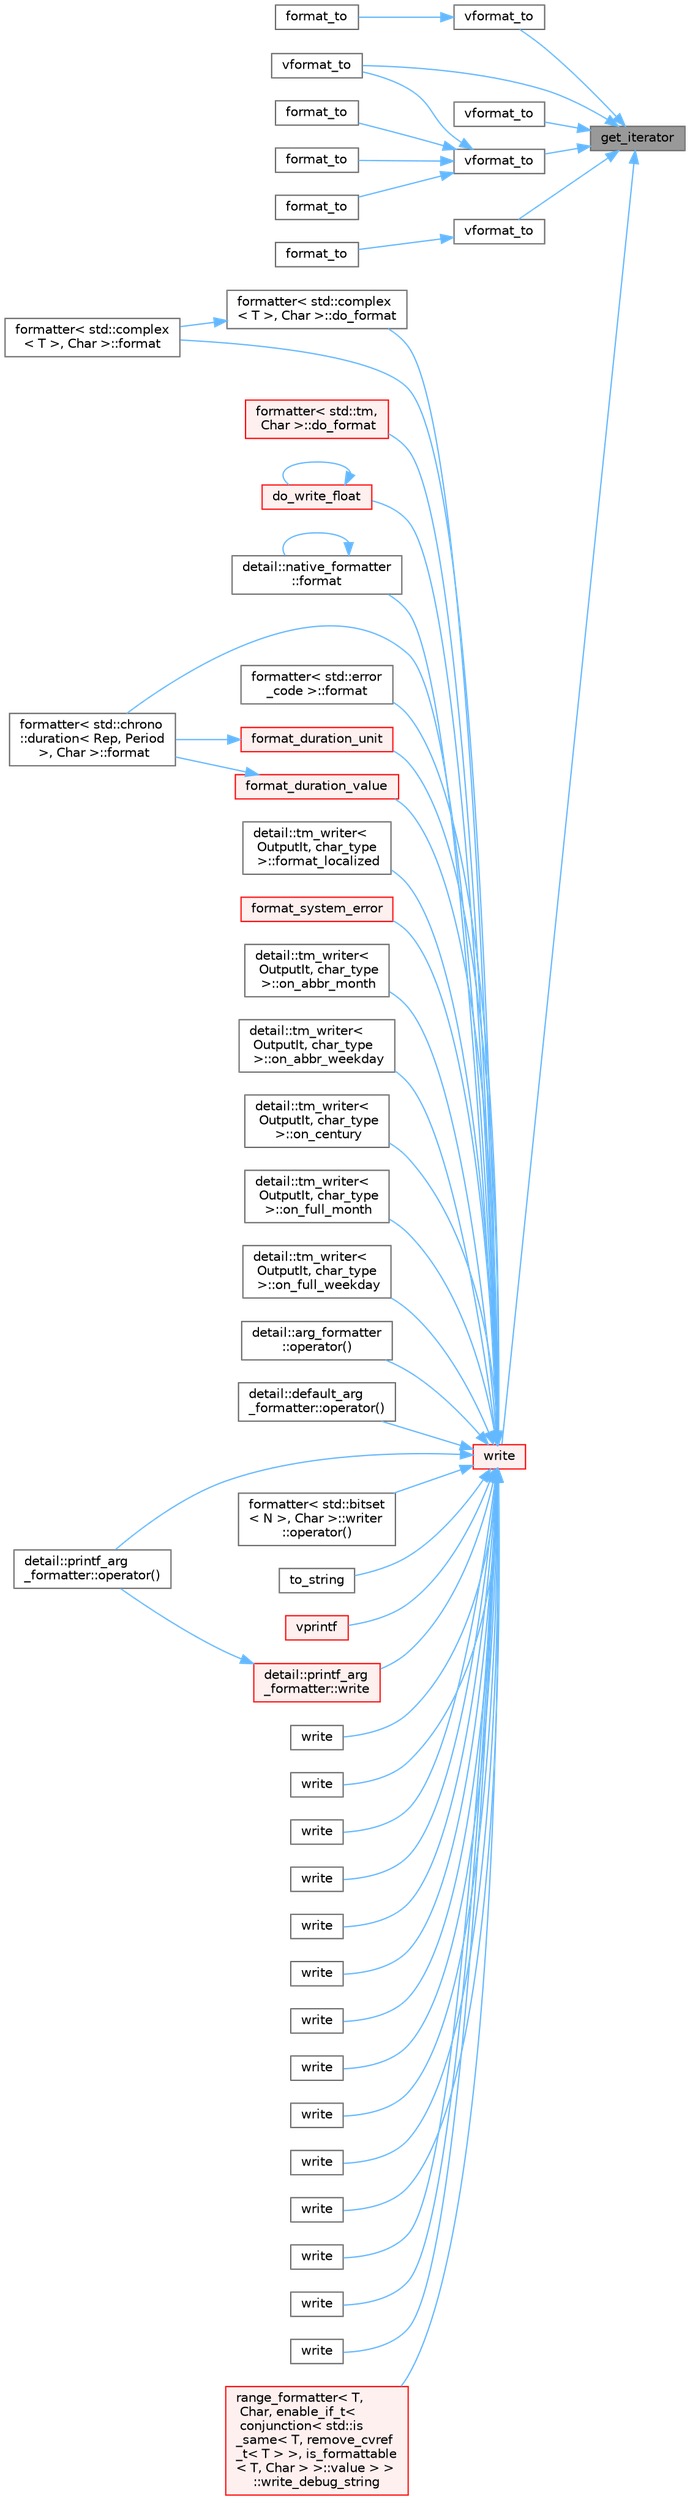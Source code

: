 digraph "get_iterator"
{
 // LATEX_PDF_SIZE
  bgcolor="transparent";
  edge [fontname=Helvetica,fontsize=10,labelfontname=Helvetica,labelfontsize=10];
  node [fontname=Helvetica,fontsize=10,shape=box,height=0.2,width=0.4];
  rankdir="RL";
  Node1 [id="Node000001",label="get_iterator",height=0.2,width=0.4,color="gray40", fillcolor="grey60", style="filled", fontcolor="black",tooltip=" "];
  Node1 -> Node2 [id="edge1_Node000001_Node000002",dir="back",color="steelblue1",style="solid",tooltip=" "];
  Node2 [id="Node000002",label="vformat_to",height=0.2,width=0.4,color="grey40", fillcolor="white", style="filled",URL="$base_8h.html#a3683dd5284154b2cc412c5623a3a850c",tooltip="Formats a string and writes the output to out."];
  Node2 -> Node3 [id="edge2_Node000002_Node000003",dir="back",color="steelblue1",style="solid",tooltip=" "];
  Node3 [id="Node000003",label="format_to",height=0.2,width=0.4,color="grey40", fillcolor="white", style="filled",URL="$base_8h.html#a497c119ac4dac361bf55a9fb042ee2c2",tooltip="Formats args according to specifications in fmt, writes the result to the output iterator out and ret..."];
  Node1 -> Node4 [id="edge3_Node000001_Node000004",dir="back",color="steelblue1",style="solid",tooltip=" "];
  Node4 [id="Node000004",label="vformat_to",height=0.2,width=0.4,color="grey40", fillcolor="white", style="filled",URL="$bundled_2xchar_8h.html#a1a0646f3642d3c1ec247cb338e545a0b",tooltip=" "];
  Node1 -> Node5 [id="edge4_Node000001_Node000005",dir="back",color="steelblue1",style="solid",tooltip=" "];
  Node5 [id="Node000005",label="vformat_to",height=0.2,width=0.4,color="grey40", fillcolor="white", style="filled",URL="$format_8h.html#a80f42f73e66590df585e070b03a69d04",tooltip=" "];
  Node1 -> Node6 [id="edge5_Node000001_Node000006",dir="back",color="steelblue1",style="solid",tooltip=" "];
  Node6 [id="Node000006",label="vformat_to",height=0.2,width=0.4,color="grey40", fillcolor="white", style="filled",URL="$bundled_2xchar_8h.html#a433f68e972a8ddf5675b13f5fa92e480",tooltip=" "];
  Node6 -> Node7 [id="edge6_Node000006_Node000007",dir="back",color="steelblue1",style="solid",tooltip=" "];
  Node7 [id="Node000007",label="format_to",height=0.2,width=0.4,color="grey40", fillcolor="white", style="filled",URL="$bundled_2xchar_8h.html#a04579fe003bdf7637c32b25c681ba4b3",tooltip=" "];
  Node6 -> Node8 [id="edge7_Node000006_Node000008",dir="back",color="steelblue1",style="solid",tooltip=" "];
  Node8 [id="Node000008",label="format_to",height=0.2,width=0.4,color="grey40", fillcolor="white", style="filled",URL="$bundled_2xchar_8h.html#a3dd5635f3fe4671a989c49645667211e",tooltip=" "];
  Node6 -> Node9 [id="edge8_Node000006_Node000009",dir="back",color="steelblue1",style="solid",tooltip=" "];
  Node9 [id="Node000009",label="format_to",height=0.2,width=0.4,color="grey40", fillcolor="white", style="filled",URL="$bundled_2xchar_8h.html#ab7b2c9ed92aa23cc709a845ba26f5fe3",tooltip=" "];
  Node6 -> Node4 [id="edge9_Node000006_Node000004",dir="back",color="steelblue1",style="solid",tooltip=" "];
  Node1 -> Node10 [id="edge10_Node000001_Node000010",dir="back",color="steelblue1",style="solid",tooltip=" "];
  Node10 [id="Node000010",label="vformat_to",height=0.2,width=0.4,color="grey40", fillcolor="white", style="filled",URL="$color_8h.html#add95bab1086ec068ceae9e3db35de979",tooltip="Formats a string with the given text_style and writes the output to out."];
  Node10 -> Node11 [id="edge11_Node000010_Node000011",dir="back",color="steelblue1",style="solid",tooltip=" "];
  Node11 [id="Node000011",label="format_to",height=0.2,width=0.4,color="grey40", fillcolor="white", style="filled",URL="$color_8h.html#a2be00b1ccd42c5d4b763bc9b6eb3e50a",tooltip="Formats arguments with the given text style, writes the result to the output iterator out and returns..."];
  Node1 -> Node12 [id="edge12_Node000001_Node000012",dir="back",color="steelblue1",style="solid",tooltip=" "];
  Node12 [id="Node000012",label="write",height=0.2,width=0.4,color="red", fillcolor="#FFF0F0", style="filled",URL="$namespacedetail.html#abb5bb7d57c9cc36020fa5c0bc10fa57a",tooltip=" "];
  Node12 -> Node13 [id="edge13_Node000012_Node000013",dir="back",color="steelblue1",style="solid",tooltip=" "];
  Node13 [id="Node000013",label="formatter\< std::complex\l\< T \>, Char \>::do_format",height=0.2,width=0.4,color="grey40", fillcolor="white", style="filled",URL="$structformatter_3_01std_1_1complex_3_01_t_01_4_00_01_char_01_4.html#ab9c515fba4a452e79d7dea18736a7f57",tooltip=" "];
  Node13 -> Node14 [id="edge14_Node000013_Node000014",dir="back",color="steelblue1",style="solid",tooltip=" "];
  Node14 [id="Node000014",label="formatter\< std::complex\l\< T \>, Char \>::format",height=0.2,width=0.4,color="grey40", fillcolor="white", style="filled",URL="$structformatter_3_01std_1_1complex_3_01_t_01_4_00_01_char_01_4.html#aebc2d403af5f0aa6b372cea57044631d",tooltip=" "];
  Node12 -> Node15 [id="edge15_Node000012_Node000015",dir="back",color="steelblue1",style="solid",tooltip=" "];
  Node15 [id="Node000015",label="formatter\< std::tm,\l Char \>::do_format",height=0.2,width=0.4,color="red", fillcolor="#FFF0F0", style="filled",URL="$structformatter_3_01std_1_1tm_00_01_char_01_4.html#aa9f5144aebbd265e2741db3d13aaebdd",tooltip=" "];
  Node12 -> Node17 [id="edge16_Node000012_Node000017",dir="back",color="steelblue1",style="solid",tooltip=" "];
  Node17 [id="Node000017",label="do_write_float",height=0.2,width=0.4,color="red", fillcolor="#FFF0F0", style="filled",URL="$namespacedetail.html#a786e0235254992b5fef772243b3423ad",tooltip=" "];
  Node17 -> Node17 [id="edge17_Node000017_Node000017",dir="back",color="steelblue1",style="solid",tooltip=" "];
  Node12 -> Node21 [id="edge18_Node000012_Node000021",dir="back",color="steelblue1",style="solid",tooltip=" "];
  Node21 [id="Node000021",label="detail::native_formatter\l::format",height=0.2,width=0.4,color="grey40", fillcolor="white", style="filled",URL="$structdetail_1_1native__formatter.html#a9b52fcb79b1551eb75c0f9e324f5b14a",tooltip=" "];
  Node21 -> Node21 [id="edge19_Node000021_Node000021",dir="back",color="steelblue1",style="solid",tooltip=" "];
  Node12 -> Node22 [id="edge20_Node000012_Node000022",dir="back",color="steelblue1",style="solid",tooltip=" "];
  Node22 [id="Node000022",label="formatter\< std::chrono\l::duration\< Rep, Period\l \>, Char \>::format",height=0.2,width=0.4,color="grey40", fillcolor="white", style="filled",URL="$structformatter_3_01std_1_1chrono_1_1duration_3_01_rep_00_01_period_01_4_00_01_char_01_4.html#a2ec854bd7a6a632e4a8e0c027634c84a",tooltip=" "];
  Node12 -> Node14 [id="edge21_Node000012_Node000014",dir="back",color="steelblue1",style="solid",tooltip=" "];
  Node12 -> Node23 [id="edge22_Node000012_Node000023",dir="back",color="steelblue1",style="solid",tooltip=" "];
  Node23 [id="Node000023",label="formatter\< std::error\l_code \>::format",height=0.2,width=0.4,color="grey40", fillcolor="white", style="filled",URL="$structformatter_3_01std_1_1error__code_01_4.html#af30641150384f5b92e84f7350fa05013",tooltip=" "];
  Node12 -> Node24 [id="edge23_Node000012_Node000024",dir="back",color="steelblue1",style="solid",tooltip=" "];
  Node24 [id="Node000024",label="format_duration_unit",height=0.2,width=0.4,color="red", fillcolor="#FFF0F0", style="filled",URL="$namespacedetail.html#a2398c04f58e4d99e75a4bd6c2ce3cfba",tooltip=" "];
  Node24 -> Node22 [id="edge24_Node000024_Node000022",dir="back",color="steelblue1",style="solid",tooltip=" "];
  Node12 -> Node26 [id="edge25_Node000012_Node000026",dir="back",color="steelblue1",style="solid",tooltip=" "];
  Node26 [id="Node000026",label="format_duration_value",height=0.2,width=0.4,color="red", fillcolor="#FFF0F0", style="filled",URL="$namespacedetail.html#a1b96d687ed36f0fdf9824fcdc899a187",tooltip=" "];
  Node26 -> Node22 [id="edge26_Node000026_Node000022",dir="back",color="steelblue1",style="solid",tooltip=" "];
  Node12 -> Node28 [id="edge27_Node000012_Node000028",dir="back",color="steelblue1",style="solid",tooltip=" "];
  Node28 [id="Node000028",label="detail::tm_writer\<\l OutputIt, char_type\l \>::format_localized",height=0.2,width=0.4,color="grey40", fillcolor="white", style="filled",URL="$classdetail_1_1tm__writer.html#aca51cad781172a3dc960dd509f0c4828",tooltip=" "];
  Node12 -> Node29 [id="edge28_Node000012_Node000029",dir="back",color="steelblue1",style="solid",tooltip=" "];
  Node29 [id="Node000029",label="format_system_error",height=0.2,width=0.4,color="red", fillcolor="#FFF0F0", style="filled",URL="$format-inl_8h.html#a7f93bbdee51ea567c2cdf8532c0c1fc1",tooltip="Formats an error message for an error returned by an operating system or a language runtime,..."];
  Node12 -> Node31 [id="edge29_Node000012_Node000031",dir="back",color="steelblue1",style="solid",tooltip=" "];
  Node31 [id="Node000031",label="detail::tm_writer\<\l OutputIt, char_type\l \>::on_abbr_month",height=0.2,width=0.4,color="grey40", fillcolor="white", style="filled",URL="$classdetail_1_1tm__writer.html#a7ab83f6e8d7164ea844fb37cdfc6587c",tooltip=" "];
  Node12 -> Node32 [id="edge30_Node000012_Node000032",dir="back",color="steelblue1",style="solid",tooltip=" "];
  Node32 [id="Node000032",label="detail::tm_writer\<\l OutputIt, char_type\l \>::on_abbr_weekday",height=0.2,width=0.4,color="grey40", fillcolor="white", style="filled",URL="$classdetail_1_1tm__writer.html#a9ce547e644b499f05adacf0744ac083b",tooltip=" "];
  Node12 -> Node33 [id="edge31_Node000012_Node000033",dir="back",color="steelblue1",style="solid",tooltip=" "];
  Node33 [id="Node000033",label="detail::tm_writer\<\l OutputIt, char_type\l \>::on_century",height=0.2,width=0.4,color="grey40", fillcolor="white", style="filled",URL="$classdetail_1_1tm__writer.html#add5cace4ce043e2c76a4eb59ddce4999",tooltip=" "];
  Node12 -> Node34 [id="edge32_Node000012_Node000034",dir="back",color="steelblue1",style="solid",tooltip=" "];
  Node34 [id="Node000034",label="detail::tm_writer\<\l OutputIt, char_type\l \>::on_full_month",height=0.2,width=0.4,color="grey40", fillcolor="white", style="filled",URL="$classdetail_1_1tm__writer.html#a76f9931915777185fc9edc95f5b8a26a",tooltip=" "];
  Node12 -> Node35 [id="edge33_Node000012_Node000035",dir="back",color="steelblue1",style="solid",tooltip=" "];
  Node35 [id="Node000035",label="detail::tm_writer\<\l OutputIt, char_type\l \>::on_full_weekday",height=0.2,width=0.4,color="grey40", fillcolor="white", style="filled",URL="$classdetail_1_1tm__writer.html#aeea3f5bfd23611718eb4f10150db3380",tooltip=" "];
  Node12 -> Node36 [id="edge34_Node000012_Node000036",dir="back",color="steelblue1",style="solid",tooltip=" "];
  Node36 [id="Node000036",label="detail::arg_formatter\l::operator()",height=0.2,width=0.4,color="grey40", fillcolor="white", style="filled",URL="$structdetail_1_1arg__formatter.html#added4323a27dba31511ebc5cf940c6e5",tooltip=" "];
  Node12 -> Node37 [id="edge35_Node000012_Node000037",dir="back",color="steelblue1",style="solid",tooltip=" "];
  Node37 [id="Node000037",label="detail::default_arg\l_formatter::operator()",height=0.2,width=0.4,color="grey40", fillcolor="white", style="filled",URL="$structdetail_1_1default__arg__formatter.html#a9ee45fac58a2a7a9816c0a99172d3a24",tooltip=" "];
  Node12 -> Node38 [id="edge36_Node000012_Node000038",dir="back",color="steelblue1",style="solid",tooltip=" "];
  Node38 [id="Node000038",label="detail::printf_arg\l_formatter::operator()",height=0.2,width=0.4,color="grey40", fillcolor="white", style="filled",URL="$classdetail_1_1printf__arg__formatter.html#a9ee45fac58a2a7a9816c0a99172d3a24",tooltip=" "];
  Node12 -> Node39 [id="edge37_Node000012_Node000039",dir="back",color="steelblue1",style="solid",tooltip=" "];
  Node39 [id="Node000039",label="formatter\< std::bitset\l\< N \>, Char \>::writer\l::operator()",height=0.2,width=0.4,color="grey40", fillcolor="white", style="filled",URL="$structformatter_3_01std_1_1bitset_3_01_n_01_4_00_01_char_01_4_1_1writer.html#aa093b083911d367c4ccc872200636371",tooltip=" "];
  Node12 -> Node40 [id="edge38_Node000012_Node000040",dir="back",color="steelblue1",style="solid",tooltip=" "];
  Node40 [id="Node000040",label="to_string",height=0.2,width=0.4,color="grey40", fillcolor="white", style="filled",URL="$format_8h.html#aa38fcda7cd78cb784cb7d0c5d49730c4",tooltip="Converts value to std::string using the default format for type T."];
  Node12 -> Node41 [id="edge39_Node000012_Node000041",dir="back",color="steelblue1",style="solid",tooltip=" "];
  Node41 [id="Node000041",label="vprintf",height=0.2,width=0.4,color="red", fillcolor="#FFF0F0", style="filled",URL="$namespacedetail.html#a755ec613824f57d29068751f166ad91b",tooltip=" "];
  Node12 -> Node86 [id="edge40_Node000012_Node000086",dir="back",color="steelblue1",style="solid",tooltip=" "];
  Node86 [id="Node000086",label="detail::printf_arg\l_formatter::write",height=0.2,width=0.4,color="red", fillcolor="#FFF0F0", style="filled",URL="$classdetail_1_1printf__arg__formatter.html#a4952f110d1c9bb75a547a1bf8edfff06",tooltip=" "];
  Node86 -> Node38 [id="edge41_Node000086_Node000038",dir="back",color="steelblue1",style="solid",tooltip=" "];
  Node12 -> Node92 [id="edge42_Node000012_Node000092",dir="back",color="steelblue1",style="solid",tooltip=" "];
  Node92 [id="Node000092",label="write",height=0.2,width=0.4,color="grey40", fillcolor="white", style="filled",URL="$namespacedetail.html#a80447ad8247e2f87d17817aa7cb4ac12",tooltip=" "];
  Node12 -> Node93 [id="edge43_Node000012_Node000093",dir="back",color="steelblue1",style="solid",tooltip=" "];
  Node93 [id="Node000093",label="write",height=0.2,width=0.4,color="grey40", fillcolor="white", style="filled",URL="$namespacedetail.html#a664c3f795a0280d463eb3f67c45219ad",tooltip=" "];
  Node12 -> Node94 [id="edge44_Node000012_Node000094",dir="back",color="steelblue1",style="solid",tooltip=" "];
  Node94 [id="Node000094",label="write",height=0.2,width=0.4,color="grey40", fillcolor="white", style="filled",URL="$namespacedetail.html#a9715ea7368458d75d371b5ee203da9ab",tooltip=" "];
  Node12 -> Node95 [id="edge45_Node000012_Node000095",dir="back",color="steelblue1",style="solid",tooltip=" "];
  Node95 [id="Node000095",label="write",height=0.2,width=0.4,color="grey40", fillcolor="white", style="filled",URL="$namespacedetail.html#a52bf5194a8344744afbdcf8be238b531",tooltip=" "];
  Node12 -> Node96 [id="edge46_Node000012_Node000096",dir="back",color="steelblue1",style="solid",tooltip=" "];
  Node96 [id="Node000096",label="write",height=0.2,width=0.4,color="grey40", fillcolor="white", style="filled",URL="$namespacedetail.html#ab376aea856de5f41496b67d16b48fcb2",tooltip=" "];
  Node12 -> Node97 [id="edge47_Node000012_Node000097",dir="back",color="steelblue1",style="solid",tooltip=" "];
  Node97 [id="Node000097",label="write",height=0.2,width=0.4,color="grey40", fillcolor="white", style="filled",URL="$namespacedetail.html#a17a01247796a9d5bdbbe57a71127b677",tooltip=" "];
  Node12 -> Node98 [id="edge48_Node000012_Node000098",dir="back",color="steelblue1",style="solid",tooltip=" "];
  Node98 [id="Node000098",label="write",height=0.2,width=0.4,color="grey40", fillcolor="white", style="filled",URL="$namespacedetail.html#a758519acdee99df8069c8f410abd0e17",tooltip=" "];
  Node12 -> Node99 [id="edge49_Node000012_Node000099",dir="back",color="steelblue1",style="solid",tooltip=" "];
  Node99 [id="Node000099",label="write",height=0.2,width=0.4,color="grey40", fillcolor="white", style="filled",URL="$namespacedetail.html#af63c7f70b945063451b9d19934e1490a",tooltip=" "];
  Node12 -> Node100 [id="edge50_Node000012_Node000100",dir="back",color="steelblue1",style="solid",tooltip=" "];
  Node100 [id="Node000100",label="write",height=0.2,width=0.4,color="grey40", fillcolor="white", style="filled",URL="$namespacedetail.html#ac041657f6dc2747df58f3889303866d0",tooltip=" "];
  Node12 -> Node101 [id="edge51_Node000012_Node000101",dir="back",color="steelblue1",style="solid",tooltip=" "];
  Node101 [id="Node000101",label="write",height=0.2,width=0.4,color="grey40", fillcolor="white", style="filled",URL="$namespacedetail.html#aae940ad9ab6e762cffb44b09e20be8ea",tooltip=" "];
  Node12 -> Node102 [id="edge52_Node000012_Node000102",dir="back",color="steelblue1",style="solid",tooltip=" "];
  Node102 [id="Node000102",label="write",height=0.2,width=0.4,color="grey40", fillcolor="white", style="filled",URL="$namespacedetail.html#a89dea9ae2ccdef585b85cf0876e9216d",tooltip=" "];
  Node12 -> Node103 [id="edge53_Node000012_Node000103",dir="back",color="steelblue1",style="solid",tooltip=" "];
  Node103 [id="Node000103",label="write",height=0.2,width=0.4,color="grey40", fillcolor="white", style="filled",URL="$namespacedetail.html#a9c683e2bdae1f39926846a8a6d599444",tooltip=" "];
  Node12 -> Node104 [id="edge54_Node000012_Node000104",dir="back",color="steelblue1",style="solid",tooltip=" "];
  Node104 [id="Node000104",label="write",height=0.2,width=0.4,color="grey40", fillcolor="white", style="filled",URL="$namespacedetail.html#ab7395dbba48670f166e3b1ee38d2de24",tooltip=" "];
  Node12 -> Node105 [id="edge55_Node000012_Node000105",dir="back",color="steelblue1",style="solid",tooltip=" "];
  Node105 [id="Node000105",label="write",height=0.2,width=0.4,color="grey40", fillcolor="white", style="filled",URL="$namespacedetail.html#a48868fd3bb12769c58fc561fe2fd4568",tooltip=" "];
  Node12 -> Node106 [id="edge56_Node000012_Node000106",dir="back",color="steelblue1",style="solid",tooltip=" "];
  Node106 [id="Node000106",label="range_formatter\< T,\l Char, enable_if_t\<\l conjunction\< std::is\l_same\< T, remove_cvref\l_t\< T \> \>, is_formattable\l\< T, Char \> \>::value \> \>\l::write_debug_string",height=0.2,width=0.4,color="red", fillcolor="#FFF0F0", style="filled",URL="$structrange__formatter_3_01_t_00_01_char_00_01enable__if__t_3_01conjunction_3_01std_1_1is__same_edf46378efa9da3f820c5aa7a483895e.html#a0036fb25034f72de4a9e3796b3af019d",tooltip=" "];
}
